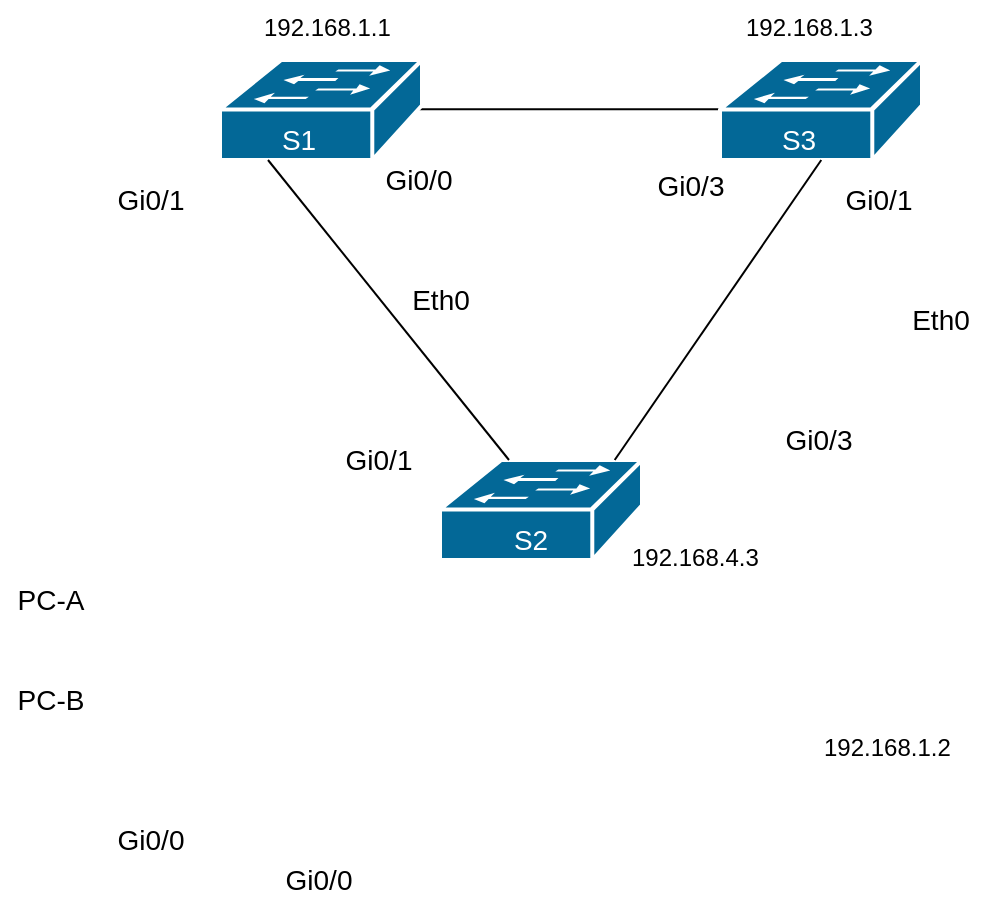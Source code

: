 <mxfile version="14.6.13" type="device"><diagram id="5pEfkoPRDAAtIgOduClj" name="Страница 1"><mxGraphModel dx="1024" dy="592" grid="1" gridSize="10" guides="1" tooltips="1" connect="1" arrows="1" fold="1" page="1" pageScale="1" pageWidth="3300" pageHeight="4681" math="0" shadow="0"><root><mxCell id="0"/><mxCell id="1" parent="0"/><mxCell id="C1ofbNRBSTuVI071hmpF-4" value="" style="endArrow=none;html=1;" edge="1" parent="1"><mxGeometry width="50" height="50" relative="1" as="geometry"><mxPoint x="690" y="234.66" as="sourcePoint"/><mxPoint x="480" y="234.66" as="targetPoint"/></mxGeometry></mxCell><mxCell id="5Zxo9_JrUlI2ZCPa4xvY-1" value="" style="shape=mxgraph.cisco.switches.workgroup_switch;html=1;pointerEvents=1;dashed=0;fillColor=#036897;strokeColor=#ffffff;strokeWidth=2;verticalLabelPosition=bottom;verticalAlign=top;align=center;outlineConnect=0;" parent="1" vertex="1"><mxGeometry x="510" y="410" width="101" height="50" as="geometry"/></mxCell><mxCell id="gjDYJCCwTTr1xgaQSc0s-2" value="" style="shape=mxgraph.cisco.switches.workgroup_switch;html=1;pointerEvents=1;dashed=0;fillColor=#036897;strokeColor=#ffffff;strokeWidth=2;verticalLabelPosition=bottom;verticalAlign=top;align=center;outlineConnect=0;" parent="1" vertex="1"><mxGeometry x="650" y="210" width="101" height="50" as="geometry"/></mxCell><mxCell id="gjDYJCCwTTr1xgaQSc0s-1" value="" style="shape=mxgraph.cisco.switches.workgroup_switch;html=1;pointerEvents=1;dashed=0;fillColor=#036897;strokeColor=#ffffff;strokeWidth=2;verticalLabelPosition=bottom;verticalAlign=top;align=center;outlineConnect=0;" parent="1" vertex="1"><mxGeometry x="400" y="210" width="101" height="50" as="geometry"/></mxCell><mxCell id="gjDYJCCwTTr1xgaQSc0s-11" value="&lt;font style=&quot;font-size: 14px&quot;&gt;S1&lt;/font&gt;" style="text;html=1;resizable=0;autosize=1;align=center;verticalAlign=middle;points=[];fillColor=none;strokeColor=none;rounded=0;fontColor=#FFFFFF;" parent="1" vertex="1"><mxGeometry x="424" y="240" width="30" height="20" as="geometry"/></mxCell><mxCell id="gjDYJCCwTTr1xgaQSc0s-13" value="&lt;font style=&quot;font-size: 14px&quot;&gt;S2&lt;/font&gt;" style="text;html=1;resizable=0;autosize=1;align=center;verticalAlign=middle;points=[];fillColor=none;strokeColor=none;rounded=0;fontColor=#FFFFFF;" parent="1" vertex="1"><mxGeometry x="540" y="440" width="30" height="20" as="geometry"/></mxCell><mxCell id="gjDYJCCwTTr1xgaQSc0s-14" value="&lt;font style=&quot;font-size: 14px&quot;&gt;PC-A&lt;/font&gt;" style="text;html=1;resizable=0;autosize=1;align=center;verticalAlign=middle;points=[];fillColor=none;strokeColor=none;rounded=0;" parent="1" vertex="1"><mxGeometry x="290" y="470" width="50" height="20" as="geometry"/></mxCell><mxCell id="gjDYJCCwTTr1xgaQSc0s-15" value="&lt;font style=&quot;font-size: 14px&quot;&gt;PC-B&lt;/font&gt;" style="text;html=1;resizable=0;autosize=1;align=center;verticalAlign=middle;points=[];fillColor=none;strokeColor=none;rounded=0;" parent="1" vertex="1"><mxGeometry x="290" y="520" width="50" height="20" as="geometry"/></mxCell><mxCell id="gjDYJCCwTTr1xgaQSc0s-17" value="&lt;font style=&quot;font-size: 14px&quot;&gt;Gi0/0&lt;/font&gt;" style="text;html=1;resizable=0;autosize=1;align=center;verticalAlign=middle;points=[];fillColor=none;strokeColor=none;rounded=0;" parent="1" vertex="1"><mxGeometry x="474" y="260" width="50" height="20" as="geometry"/></mxCell><mxCell id="gjDYJCCwTTr1xgaQSc0s-18" value="&lt;font style=&quot;font-size: 14px&quot;&gt;Gi0/1&lt;/font&gt;" style="text;html=1;resizable=0;autosize=1;align=center;verticalAlign=middle;points=[];fillColor=none;strokeColor=none;rounded=0;" parent="1" vertex="1"><mxGeometry x="340" y="270" width="50" height="20" as="geometry"/></mxCell><mxCell id="gjDYJCCwTTr1xgaQSc0s-19" value="&lt;font style=&quot;font-size: 14px&quot;&gt;Gi0/1&lt;/font&gt;" style="text;html=1;resizable=0;autosize=1;align=center;verticalAlign=middle;points=[];fillColor=none;strokeColor=none;rounded=0;" parent="1" vertex="1"><mxGeometry x="454" y="400" width="50" height="20" as="geometry"/></mxCell><mxCell id="gjDYJCCwTTr1xgaQSc0s-20" value="&lt;font style=&quot;font-size: 14px&quot;&gt;Gi0/0&lt;/font&gt;" style="text;html=1;resizable=0;autosize=1;align=center;verticalAlign=middle;points=[];fillColor=none;strokeColor=none;rounded=0;" parent="1" vertex="1"><mxGeometry x="340" y="590" width="50" height="20" as="geometry"/></mxCell><mxCell id="gjDYJCCwTTr1xgaQSc0s-21" value="&lt;font style=&quot;font-size: 14px&quot;&gt;Gi0/3&lt;/font&gt;" style="text;html=1;resizable=0;autosize=1;align=center;verticalAlign=middle;points=[];fillColor=none;strokeColor=none;rounded=0;" parent="1" vertex="1"><mxGeometry x="610" y="263" width="50" height="20" as="geometry"/></mxCell><mxCell id="gjDYJCCwTTr1xgaQSc0s-22" value="&lt;font style=&quot;font-size: 14px&quot;&gt;Eth0&lt;/font&gt;" style="text;html=1;resizable=0;autosize=1;align=center;verticalAlign=middle;points=[];fillColor=none;strokeColor=none;rounded=0;" parent="1" vertex="1"><mxGeometry x="490" y="320" width="40" height="20" as="geometry"/></mxCell><mxCell id="gjDYJCCwTTr1xgaQSc0s-23" value="&lt;font style=&quot;font-size: 14px&quot;&gt;Eth0&lt;/font&gt;" style="text;html=1;resizable=0;autosize=1;align=center;verticalAlign=middle;points=[];fillColor=none;strokeColor=none;rounded=0;" parent="1" vertex="1"><mxGeometry x="740" y="330" width="40" height="20" as="geometry"/></mxCell><UserObject label="192.168.1.1" link="192.168.3.11" id="gjDYJCCwTTr1xgaQSc0s-24"><mxCell style="text;whiteSpace=wrap;html=1;fontColor=#000000;" parent="1" vertex="1"><mxGeometry x="420" y="180" width="90" height="30" as="geometry"/></mxCell></UserObject><UserObject label="192.168.1.3" link="192.168.3.11" id="gjDYJCCwTTr1xgaQSc0s-25"><mxCell style="text;whiteSpace=wrap;html=1;fontColor=#000000;" parent="1" vertex="1"><mxGeometry x="661" y="180" width="90" height="30" as="geometry"/></mxCell></UserObject><UserObject label="192.168.1.2" link="192.168.3.3" id="gjDYJCCwTTr1xgaQSc0s-26"><mxCell style="text;whiteSpace=wrap;html=1;fontColor=#000000;" parent="1" vertex="1"><mxGeometry x="700" y="540" width="90" height="30" as="geometry"/></mxCell></UserObject><UserObject label="192.168.4.3" link="192.168.3.3" id="gjDYJCCwTTr1xgaQSc0s-27"><mxCell style="text;whiteSpace=wrap;html=1;fontColor=#000000;" parent="1" vertex="1"><mxGeometry x="604" y="445" width="90" height="30" as="geometry"/></mxCell></UserObject><mxCell id="C1ofbNRBSTuVI071hmpF-1" value="&lt;font style=&quot;font-size: 14px&quot;&gt;S3&lt;/font&gt;" style="text;html=1;resizable=0;autosize=1;align=center;verticalAlign=middle;points=[];fillColor=none;strokeColor=none;rounded=0;fontColor=#FFFFFF;" vertex="1" parent="1"><mxGeometry x="674" y="240" width="30" height="20" as="geometry"/></mxCell><mxCell id="C1ofbNRBSTuVI071hmpF-2" value="" style="endArrow=none;html=1;exitX=0.693;exitY=0;exitDx=0;exitDy=0;exitPerimeter=0;" edge="1" parent="1"><mxGeometry width="50" height="50" relative="1" as="geometry"><mxPoint x="597.35" y="410" as="sourcePoint"/><mxPoint x="700.642" y="260" as="targetPoint"/></mxGeometry></mxCell><mxCell id="C1ofbNRBSTuVI071hmpF-3" value="" style="endArrow=none;html=1;exitX=0.5;exitY=0;exitDx=0;exitDy=0;exitPerimeter=0;" edge="1" parent="1"><mxGeometry width="50" height="50" relative="1" as="geometry"><mxPoint x="544.5" y="410" as="sourcePoint"/><mxPoint x="424" y="260" as="targetPoint"/></mxGeometry></mxCell><mxCell id="C1ofbNRBSTuVI071hmpF-6" value="&lt;font style=&quot;font-size: 14px&quot;&gt;Gi0/0&lt;/font&gt;" style="text;html=1;resizable=0;autosize=1;align=center;verticalAlign=middle;points=[];fillColor=none;strokeColor=none;rounded=0;" vertex="1" parent="1"><mxGeometry x="424" y="610" width="50" height="20" as="geometry"/></mxCell><mxCell id="C1ofbNRBSTuVI071hmpF-7" value="&lt;font style=&quot;font-size: 14px&quot;&gt;Gi0/1&lt;/font&gt;" style="text;html=1;resizable=0;autosize=1;align=center;verticalAlign=middle;points=[];fillColor=none;strokeColor=none;rounded=0;" vertex="1" parent="1"><mxGeometry x="704" y="270" width="50" height="20" as="geometry"/></mxCell><mxCell id="C1ofbNRBSTuVI071hmpF-8" value="&lt;font style=&quot;font-size: 14px&quot;&gt;Gi0/3&lt;/font&gt;" style="text;html=1;resizable=0;autosize=1;align=center;verticalAlign=middle;points=[];fillColor=none;strokeColor=none;rounded=0;" vertex="1" parent="1"><mxGeometry x="674" y="390" width="50" height="20" as="geometry"/></mxCell></root></mxGraphModel></diagram></mxfile>